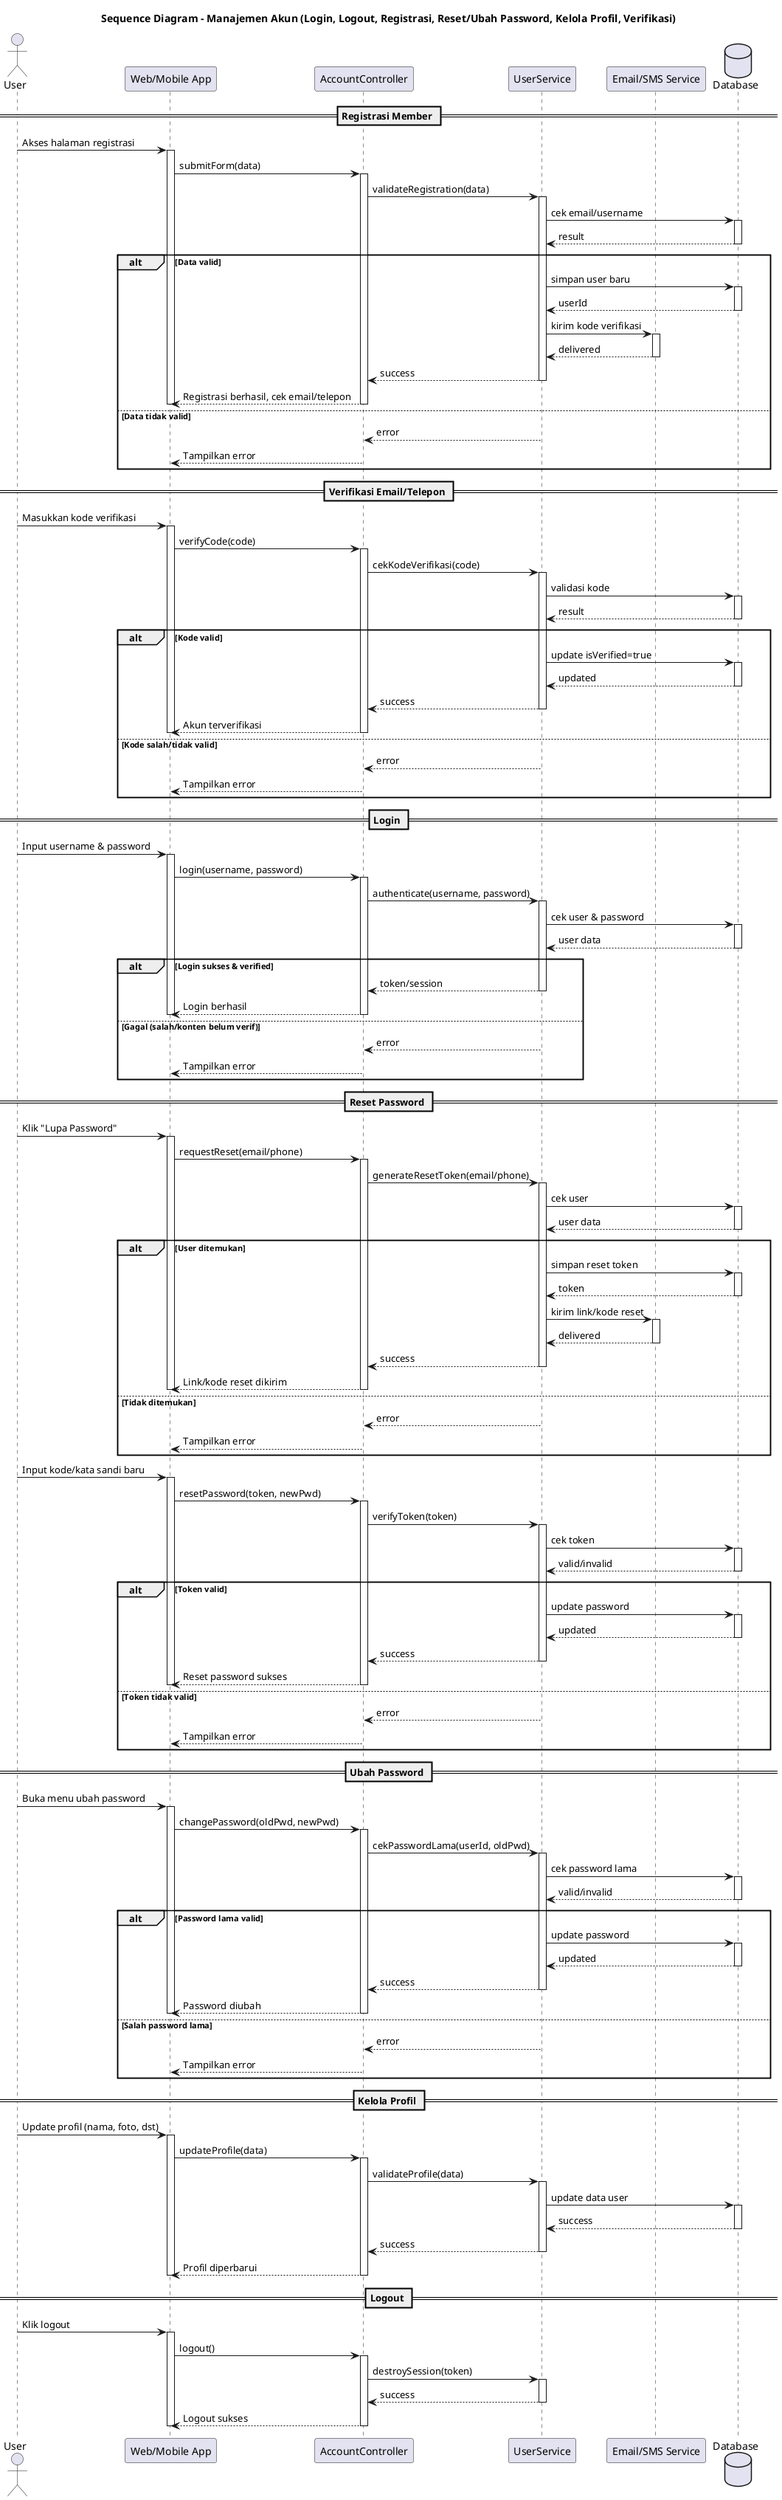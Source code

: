 @startuml
title Sequence Diagram - Manajemen Akun (Login, Logout, Registrasi, Reset/Ubah Password, Kelola Profil, Verifikasi)

actor User
participant "Web/Mobile App" as App
participant "AccountController" as Controller
participant "UserService" as Service
participant "Email/SMS Service" as Notif
database "Database" as DB

== Registrasi Member ==
User -> App : Akses halaman registrasi
activate App
App -> Controller : submitForm(data)
activate Controller
Controller -> Service : validateRegistration(data)
activate Service
Service -> DB : cek email/username
activate DB
DB --> Service : result
deactivate DB
alt Data valid
    Service -> DB : simpan user baru
    activate DB
    DB --> Service : userId
    deactivate DB
    Service -> Notif : kirim kode verifikasi
    activate Notif
    Notif --> Service : delivered
    deactivate Notif
    Service --> Controller : success
    deactivate Service
    Controller --> App : Registrasi berhasil, cek email/telepon
    deactivate Controller
    deactivate App
else Data tidak valid
    Service --> Controller : error
    deactivate Service
    Controller --> App : Tampilkan error
    deactivate Controller
    deactivate App
end

== Verifikasi Email/Telepon ==
User -> App : Masukkan kode verifikasi
activate App
App -> Controller : verifyCode(code)
activate Controller
Controller -> Service : cekKodeVerifikasi(code)
activate Service
Service -> DB : validasi kode
activate DB
DB --> Service : result
deactivate DB
alt Kode valid
    Service -> DB : update isVerified=true
    activate DB
    DB --> Service : updated
    deactivate DB
    Service --> Controller : success
    deactivate Service
    Controller --> App : Akun terverifikasi
    deactivate Controller
    deactivate App
else Kode salah/tidak valid
    Service --> Controller : error
    deactivate Service
    Controller --> App : Tampilkan error
    deactivate Controller
    deactivate App
end

== Login ==
User -> App : Input username & password
activate App
App -> Controller : login(username, password)
activate Controller
Controller -> Service : authenticate(username, password)
activate Service
Service -> DB : cek user & password
activate DB
DB --> Service : user data
deactivate DB
alt Login sukses & verified
    Service --> Controller : token/session
    deactivate Service
    Controller --> App : Login berhasil
    deactivate Controller
    deactivate App
else Gagal (salah/konten belum verif)
    Service --> Controller : error
    deactivate Service
    Controller --> App : Tampilkan error
    deactivate Controller
    deactivate App
end

== Reset Password ==
User -> App : Klik "Lupa Password"
activate App
App -> Controller : requestReset(email/phone)
activate Controller
Controller -> Service : generateResetToken(email/phone)
activate Service
Service -> DB : cek user
activate DB
DB --> Service : user data
deactivate DB
alt User ditemukan
    Service -> DB : simpan reset token
    activate DB
    DB --> Service : token
    deactivate DB
    Service -> Notif : kirim link/kode reset
    activate Notif
    Notif --> Service : delivered
    deactivate Notif
    Service --> Controller : success
    deactivate Service
    Controller --> App : Link/kode reset dikirim
    deactivate Controller
    deactivate App
else Tidak ditemukan
    Service --> Controller : error
    deactivate Service
    Controller --> App : Tampilkan error
    deactivate Controller
    deactivate App
end

User -> App : Input kode/kata sandi baru
activate App
App -> Controller : resetPassword(token, newPwd)
activate Controller
Controller -> Service : verifyToken(token)
activate Service
Service -> DB : cek token
activate DB
DB --> Service : valid/invalid
deactivate DB
alt Token valid
    Service -> DB : update password
    activate DB
    DB --> Service : updated
    deactivate DB
    Service --> Controller : success
    deactivate Service
    Controller --> App : Reset password sukses
    deactivate Controller
    deactivate App
else Token tidak valid
    Service --> Controller : error
    deactivate Service
    Controller --> App : Tampilkan error
    deactivate Controller
    deactivate App
end

== Ubah Password ==
User -> App : Buka menu ubah password
activate App
App -> Controller : changePassword(oldPwd, newPwd)
activate Controller
Controller -> Service : cekPasswordLama(userId, oldPwd)
activate Service
Service -> DB : cek password lama
activate DB
DB --> Service : valid/invalid
deactivate DB
alt Password lama valid
    Service -> DB : update password
    activate DB
    DB --> Service : updated
    deactivate DB
    Service --> Controller : success
    deactivate Service
    Controller --> App : Password diubah
    deactivate Controller
    deactivate App
else Salah password lama
    Service --> Controller : error
    deactivate Service
    Controller --> App : Tampilkan error
    deactivate Controller
    deactivate App
end

== Kelola Profil ==
User -> App : Update profil (nama, foto, dst)
activate App
App -> Controller : updateProfile(data)
activate Controller
Controller -> Service : validateProfile(data)
activate Service
Service -> DB : update data user
activate DB
DB --> Service : success
deactivate DB
Service --> Controller : success
deactivate Service
Controller --> App : Profil diperbarui
deactivate Controller
deactivate App

== Logout ==
User -> App : Klik logout
activate App
App -> Controller : logout()
activate Controller
Controller -> Service : destroySession(token)
activate Service
Service --> Controller : success
deactivate Service
Controller --> App : Logout sukses
deactivate Controller
deactivate App

' Destruction (opsional, aktifkan jika ingin menampilkan objek di-destroy)
' destroy App
' destroy Controller
' destroy Service
' destroy Notif

@enduml
